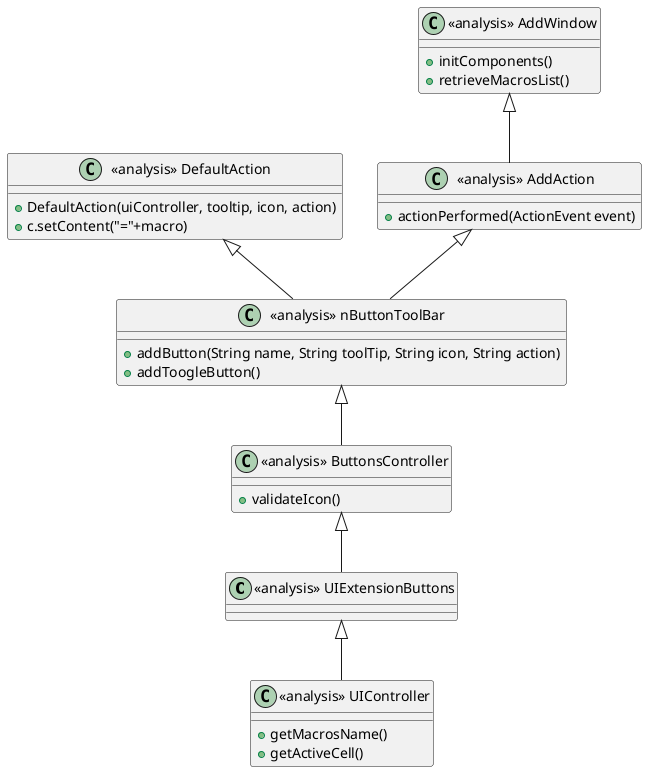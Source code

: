 @startuml doc-files/macros_09_01_analysis_classes.png

    class "<<analysis>> UIExtensionButtons" as UI{
    }

	class "<<analysis>> ButtonsController" as ctrl{
		+validateIcon()
	}

	class "<<analysis>> nButtonToolBar" as toolbar{
	+addButton(String name, String toolTip, String icon, String action)
	+addToogleButton()
	}

	class "<<analysis>> UIController" as uicontroller{
		+getMacrosName()
		+getActiveCell()
	}

	class "<<analysis>> AddWindow" as window{
		+initComponents()
		+retrieveMacrosList()
	  }

	class "<<analysis>> DefaultAction" as action{
		+DefaultAction(uiController, tooltip, icon, action)
		+c.setContent("="+macro)
	  }

	class "<<analysis>> AddAction" as aaction{
		+actionPerformed(ActionEvent event)
	  }

	UI <|-- uicontroller
	ctrl <|-- UI
	toolbar <|-- ctrl
	action <|-- toolbar
	aaction <|-- toolbar
	window <|-- aaction

@enduml
